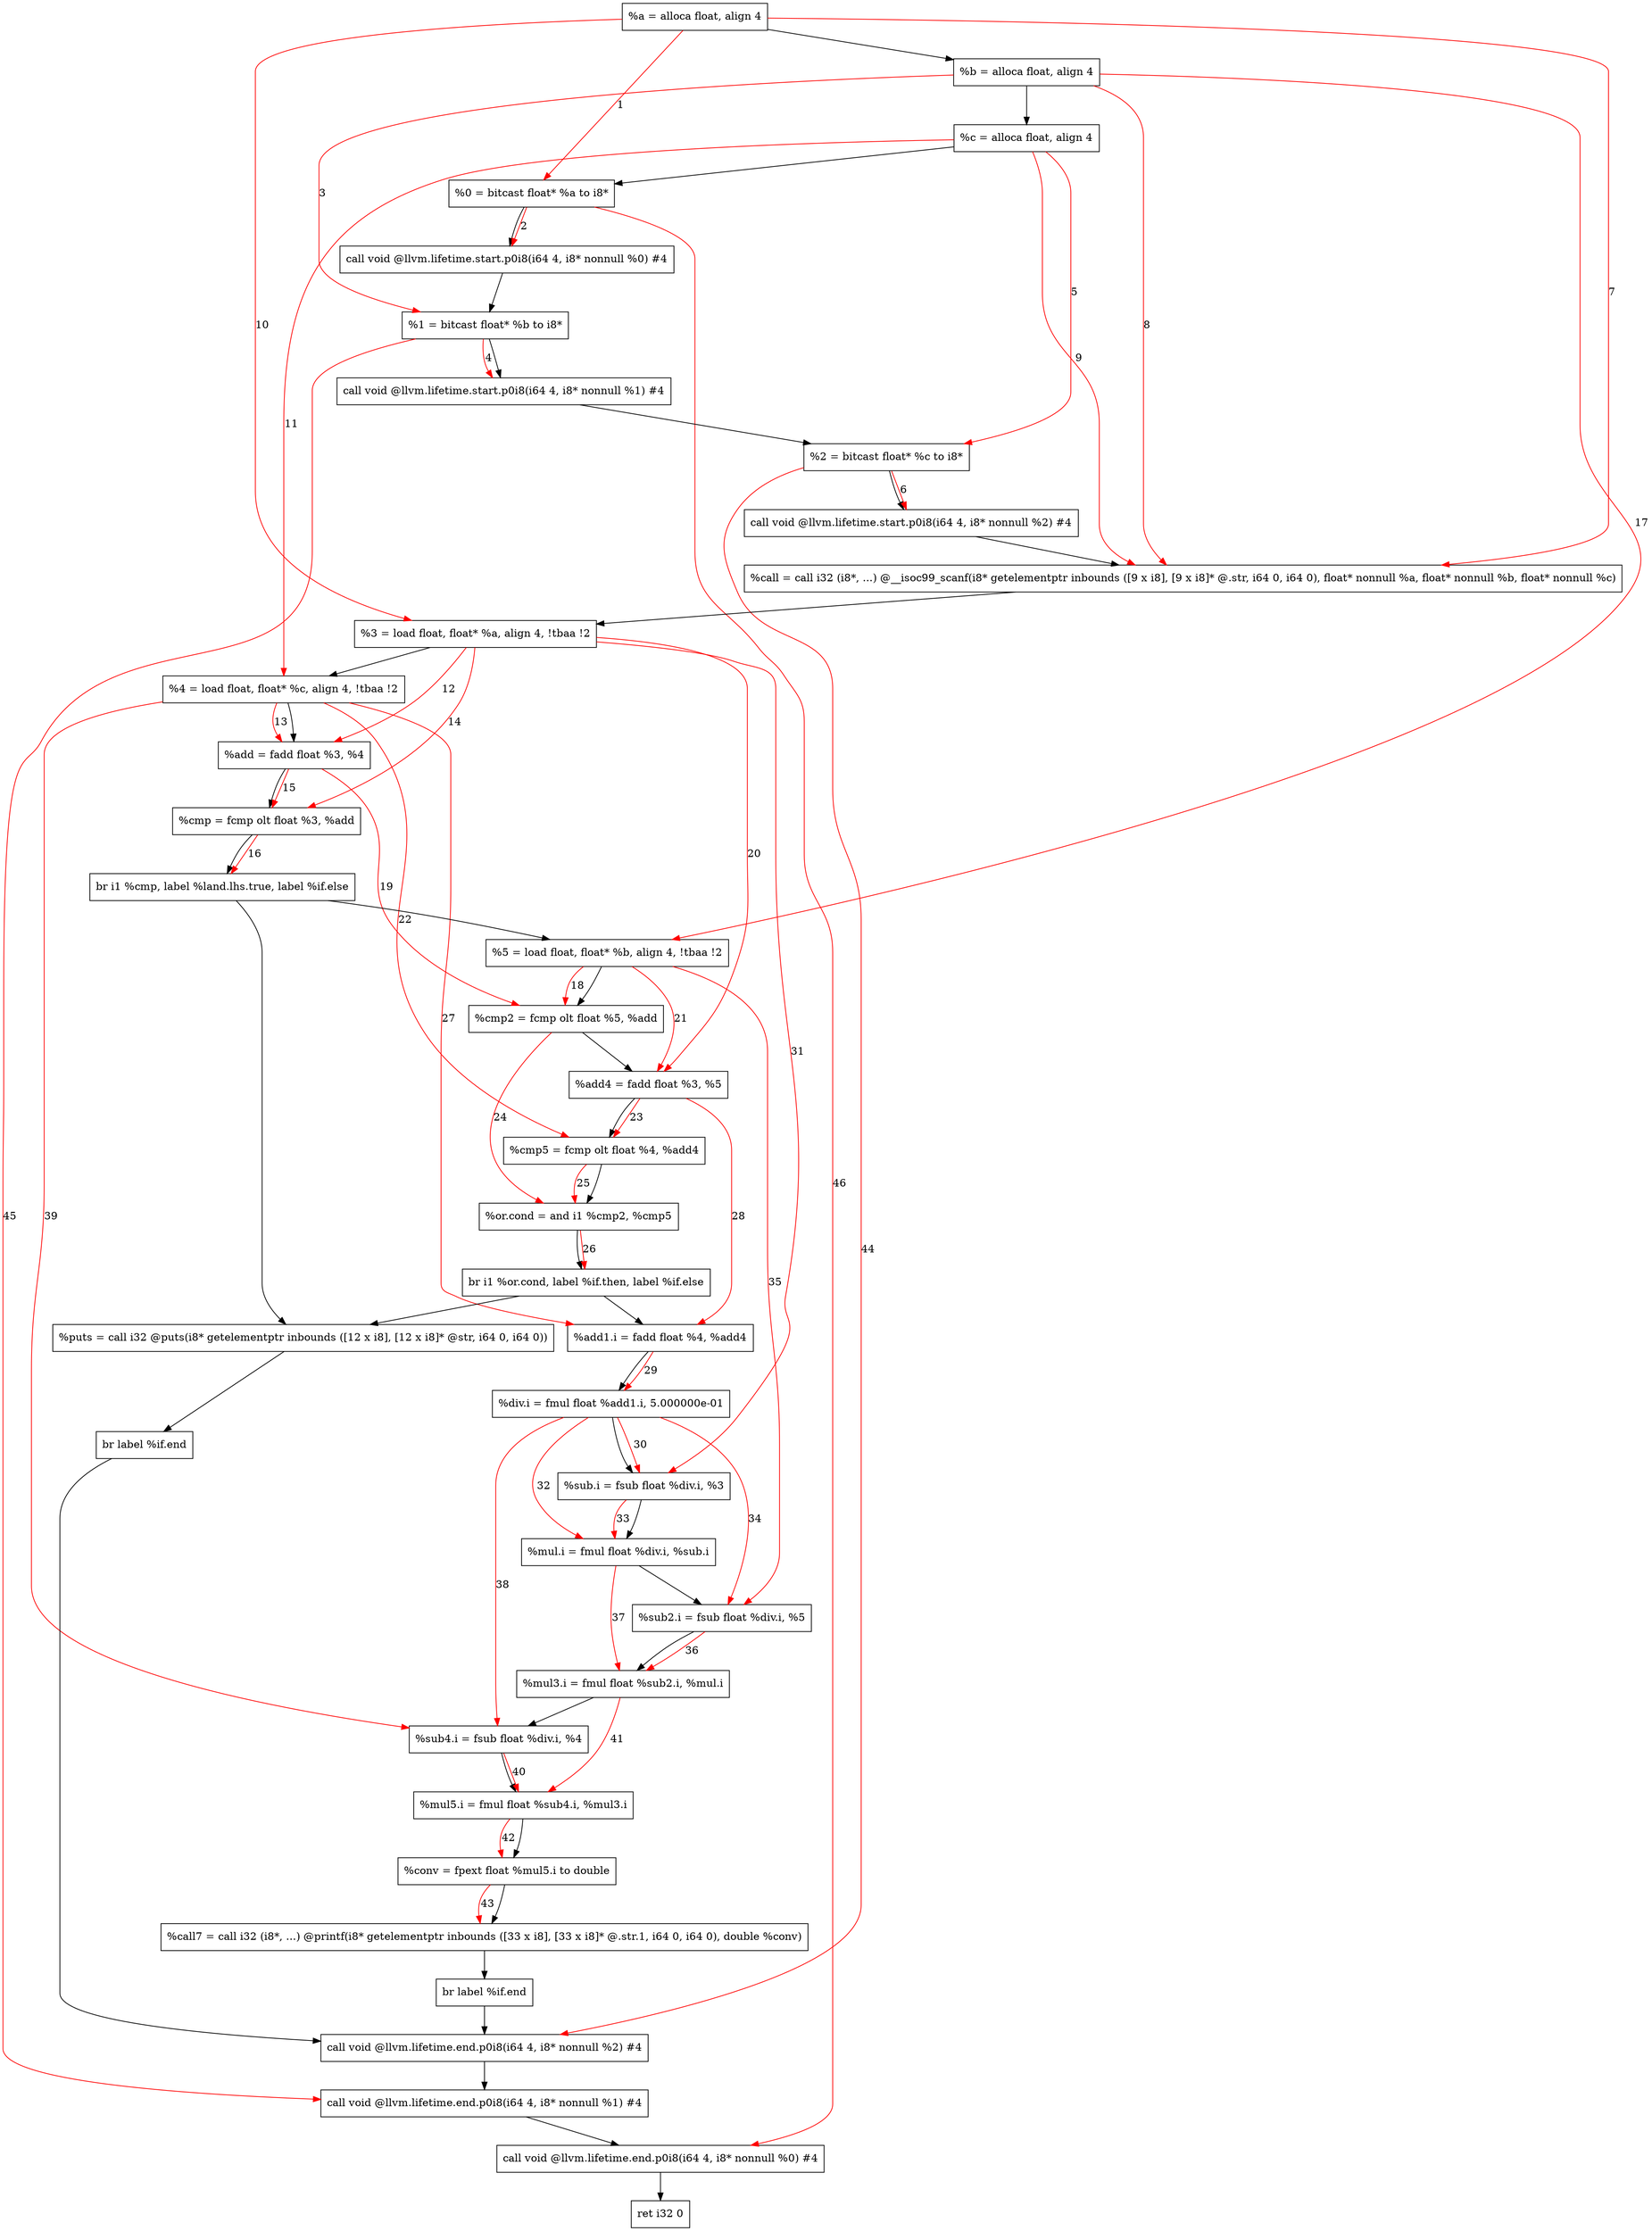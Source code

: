 digraph "CDFG for'main' function" {
	Node0x558fb18cf608[shape=record, label="  %a = alloca float, align 4"]
	Node0x558fb18cfc98[shape=record, label="  %b = alloca float, align 4"]
	Node0x558fb18cfd18[shape=record, label="  %c = alloca float, align 4"]
	Node0x558fb18cfd98[shape=record, label="  %0 = bitcast float* %a to i8*"]
	Node0x558fb18cffd8[shape=record, label="  call void @llvm.lifetime.start.p0i8(i64 4, i8* nonnull %0) #4"]
	Node0x558fb18d0098[shape=record, label="  %1 = bitcast float* %b to i8*"]
	Node0x558fb18d0148[shape=record, label="  call void @llvm.lifetime.start.p0i8(i64 4, i8* nonnull %1) #4"]
	Node0x558fb18d0208[shape=record, label="  %2 = bitcast float* %c to i8*"]
	Node0x558fb18d02c8[shape=record, label="  call void @llvm.lifetime.start.p0i8(i64 4, i8* nonnull %2) #4"]
	Node0x558fb18d0768[shape=record, label="  %call = call i32 (i8*, ...) @__isoc99_scanf(i8* getelementptr inbounds ([9 x i8], [9 x i8]* @.str, i64 0, i64 0), float* nonnull %a, float* nonnull %b, float* nonnull %c)"]
	Node0x558fb18d0828[shape=record, label="  %3 = load float, float* %a, align 4, !tbaa !2"]
	Node0x558fb18d1718[shape=record, label="  %4 = load float, float* %c, align 4, !tbaa !2"]
	Node0x558fb18d1df0[shape=record, label="  %add = fadd float %3, %4"]
	Node0x558fb18d1e80[shape=record, label="  %cmp = fcmp olt float %3, %add"]
	Node0x558fb1863588[shape=record, label="  br i1 %cmp, label %land.lhs.true, label %if.else"]
	Node0x558fb18d1f48[shape=record, label="  %5 = load float, float* %b, align 4, !tbaa !2"]
	Node0x558fb18d2090[shape=record, label="  %cmp2 = fcmp olt float %5, %add"]
	Node0x558fb18d2120[shape=record, label="  %add4 = fadd float %3, %5"]
	Node0x558fb18d21b0[shape=record, label="  %cmp5 = fcmp olt float %4, %add4"]
	Node0x558fb18d2240[shape=record, label="  %or.cond = and i1 %cmp2, %cmp5"]
	Node0x558fb18d2558[shape=record, label="  br i1 %or.cond, label %if.then, label %if.else"]
	Node0x558fb18d25d0[shape=record, label="  %add1.i = fadd float %4, %add4"]
	Node0x558fb18d2680[shape=record, label="  %div.i = fmul float %add1.i, 5.000000e-01"]
	Node0x558fb18d26f0[shape=record, label="  %sub.i = fsub float %div.i, %3"]
	Node0x558fb18d2780[shape=record, label="  %mul.i = fmul float %div.i, %sub.i"]
	Node0x558fb18d2810[shape=record, label="  %sub2.i = fsub float %div.i, %5"]
	Node0x558fb18d28a0[shape=record, label="  %mul3.i = fmul float %sub2.i, %mul.i"]
	Node0x558fb18d2930[shape=record, label="  %sub4.i = fsub float %div.i, %4"]
	Node0x558fb18d29c0[shape=record, label="  %mul5.i = fmul float %sub4.i, %mul3.i"]
	Node0x558fb18d24c8[shape=record, label="  %conv = fpext float %mul5.i to double"]
	Node0x558fb18d2c48[shape=record, label="  %call7 = call i32 (i8*, ...) @printf(i8* getelementptr inbounds ([33 x i8], [33 x i8]* @.str.1, i64 0, i64 0), double %conv)"]
	Node0x558fb18d3118[shape=record, label="  br label %if.end"]
	Node0x558fb18d3b00[shape=record, label="  %puts = call i32 @puts(i8* getelementptr inbounds ([12 x i8], [12 x i8]* @str, i64 0, i64 0))"]
	Node0x558fb18d3bd8[shape=record, label="  br label %if.end"]
	Node0x558fb18d3d28[shape=record, label="  call void @llvm.lifetime.end.p0i8(i64 4, i8* nonnull %2) #4"]
	Node0x558fb18d3e38[shape=record, label="  call void @llvm.lifetime.end.p0i8(i64 4, i8* nonnull %1) #4"]
	Node0x558fb18d3f48[shape=record, label="  call void @llvm.lifetime.end.p0i8(i64 4, i8* nonnull %0) #4"]
	Node0x558fb18d30b8[shape=record, label="  ret i32 0"]
	Node0x558fb18cf608 -> Node0x558fb18cfc98
	Node0x558fb18cfc98 -> Node0x558fb18cfd18
	Node0x558fb18cfd18 -> Node0x558fb18cfd98
	Node0x558fb18cfd98 -> Node0x558fb18cffd8
	Node0x558fb18cffd8 -> Node0x558fb18d0098
	Node0x558fb18d0098 -> Node0x558fb18d0148
	Node0x558fb18d0148 -> Node0x558fb18d0208
	Node0x558fb18d0208 -> Node0x558fb18d02c8
	Node0x558fb18d02c8 -> Node0x558fb18d0768
	Node0x558fb18d0768 -> Node0x558fb18d0828
	Node0x558fb18d0828 -> Node0x558fb18d1718
	Node0x558fb18d1718 -> Node0x558fb18d1df0
	Node0x558fb18d1df0 -> Node0x558fb18d1e80
	Node0x558fb18d1e80 -> Node0x558fb1863588
	Node0x558fb1863588 -> Node0x558fb18d1f48
	Node0x558fb1863588 -> Node0x558fb18d3b00
	Node0x558fb18d1f48 -> Node0x558fb18d2090
	Node0x558fb18d2090 -> Node0x558fb18d2120
	Node0x558fb18d2120 -> Node0x558fb18d21b0
	Node0x558fb18d21b0 -> Node0x558fb18d2240
	Node0x558fb18d2240 -> Node0x558fb18d2558
	Node0x558fb18d2558 -> Node0x558fb18d25d0
	Node0x558fb18d2558 -> Node0x558fb18d3b00
	Node0x558fb18d25d0 -> Node0x558fb18d2680
	Node0x558fb18d2680 -> Node0x558fb18d26f0
	Node0x558fb18d26f0 -> Node0x558fb18d2780
	Node0x558fb18d2780 -> Node0x558fb18d2810
	Node0x558fb18d2810 -> Node0x558fb18d28a0
	Node0x558fb18d28a0 -> Node0x558fb18d2930
	Node0x558fb18d2930 -> Node0x558fb18d29c0
	Node0x558fb18d29c0 -> Node0x558fb18d24c8
	Node0x558fb18d24c8 -> Node0x558fb18d2c48
	Node0x558fb18d2c48 -> Node0x558fb18d3118
	Node0x558fb18d3118 -> Node0x558fb18d3d28
	Node0x558fb18d3b00 -> Node0x558fb18d3bd8
	Node0x558fb18d3bd8 -> Node0x558fb18d3d28
	Node0x558fb18d3d28 -> Node0x558fb18d3e38
	Node0x558fb18d3e38 -> Node0x558fb18d3f48
	Node0x558fb18d3f48 -> Node0x558fb18d30b8
edge [color=red]
	Node0x558fb18cf608 -> Node0x558fb18cfd98[label="1"]
	Node0x558fb18cfd98 -> Node0x558fb18cffd8[label="2"]
	Node0x558fb18cfc98 -> Node0x558fb18d0098[label="3"]
	Node0x558fb18d0098 -> Node0x558fb18d0148[label="4"]
	Node0x558fb18cfd18 -> Node0x558fb18d0208[label="5"]
	Node0x558fb18d0208 -> Node0x558fb18d02c8[label="6"]
	Node0x558fb18cf608 -> Node0x558fb18d0768[label="7"]
	Node0x558fb18cfc98 -> Node0x558fb18d0768[label="8"]
	Node0x558fb18cfd18 -> Node0x558fb18d0768[label="9"]
	Node0x558fb18cf608 -> Node0x558fb18d0828[label="10"]
	Node0x558fb18cfd18 -> Node0x558fb18d1718[label="11"]
	Node0x558fb18d0828 -> Node0x558fb18d1df0[label="12"]
	Node0x558fb18d1718 -> Node0x558fb18d1df0[label="13"]
	Node0x558fb18d0828 -> Node0x558fb18d1e80[label="14"]
	Node0x558fb18d1df0 -> Node0x558fb18d1e80[label="15"]
	Node0x558fb18d1e80 -> Node0x558fb1863588[label="16"]
	Node0x558fb18cfc98 -> Node0x558fb18d1f48[label="17"]
	Node0x558fb18d1f48 -> Node0x558fb18d2090[label="18"]
	Node0x558fb18d1df0 -> Node0x558fb18d2090[label="19"]
	Node0x558fb18d0828 -> Node0x558fb18d2120[label="20"]
	Node0x558fb18d1f48 -> Node0x558fb18d2120[label="21"]
	Node0x558fb18d1718 -> Node0x558fb18d21b0[label="22"]
	Node0x558fb18d2120 -> Node0x558fb18d21b0[label="23"]
	Node0x558fb18d2090 -> Node0x558fb18d2240[label="24"]
	Node0x558fb18d21b0 -> Node0x558fb18d2240[label="25"]
	Node0x558fb18d2240 -> Node0x558fb18d2558[label="26"]
	Node0x558fb18d1718 -> Node0x558fb18d25d0[label="27"]
	Node0x558fb18d2120 -> Node0x558fb18d25d0[label="28"]
	Node0x558fb18d25d0 -> Node0x558fb18d2680[label="29"]
	Node0x558fb18d2680 -> Node0x558fb18d26f0[label="30"]
	Node0x558fb18d0828 -> Node0x558fb18d26f0[label="31"]
	Node0x558fb18d2680 -> Node0x558fb18d2780[label="32"]
	Node0x558fb18d26f0 -> Node0x558fb18d2780[label="33"]
	Node0x558fb18d2680 -> Node0x558fb18d2810[label="34"]
	Node0x558fb18d1f48 -> Node0x558fb18d2810[label="35"]
	Node0x558fb18d2810 -> Node0x558fb18d28a0[label="36"]
	Node0x558fb18d2780 -> Node0x558fb18d28a0[label="37"]
	Node0x558fb18d2680 -> Node0x558fb18d2930[label="38"]
	Node0x558fb18d1718 -> Node0x558fb18d2930[label="39"]
	Node0x558fb18d2930 -> Node0x558fb18d29c0[label="40"]
	Node0x558fb18d28a0 -> Node0x558fb18d29c0[label="41"]
	Node0x558fb18d29c0 -> Node0x558fb18d24c8[label="42"]
	Node0x558fb18d24c8 -> Node0x558fb18d2c48[label="43"]
	Node0x558fb18d0208 -> Node0x558fb18d3d28[label="44"]
	Node0x558fb18d0098 -> Node0x558fb18d3e38[label="45"]
	Node0x558fb18cfd98 -> Node0x558fb18d3f48[label="46"]
}
